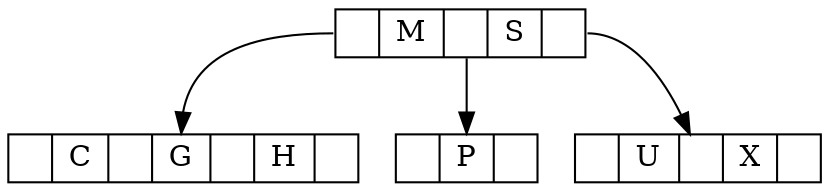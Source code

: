 digraph one {
	node [shape = record, height=.1];
	node0[label = "<f0> | <f1> M | <f2> |<f3> S| <f4> "];
	node1[label = "<f0> | <f1> C || <f2> G ||<f3> H | <f4> "];
	node2[label = "<f0> | <f1> P | <f2> "];
	node3[label = "<f0> |<f1> U || <f2> X | <f3>"];
	
	"node0":f0 -> "node1":f2;
	"node0":f2 -> "node2":f1;
	"node0":f4 -> "node3";
}
